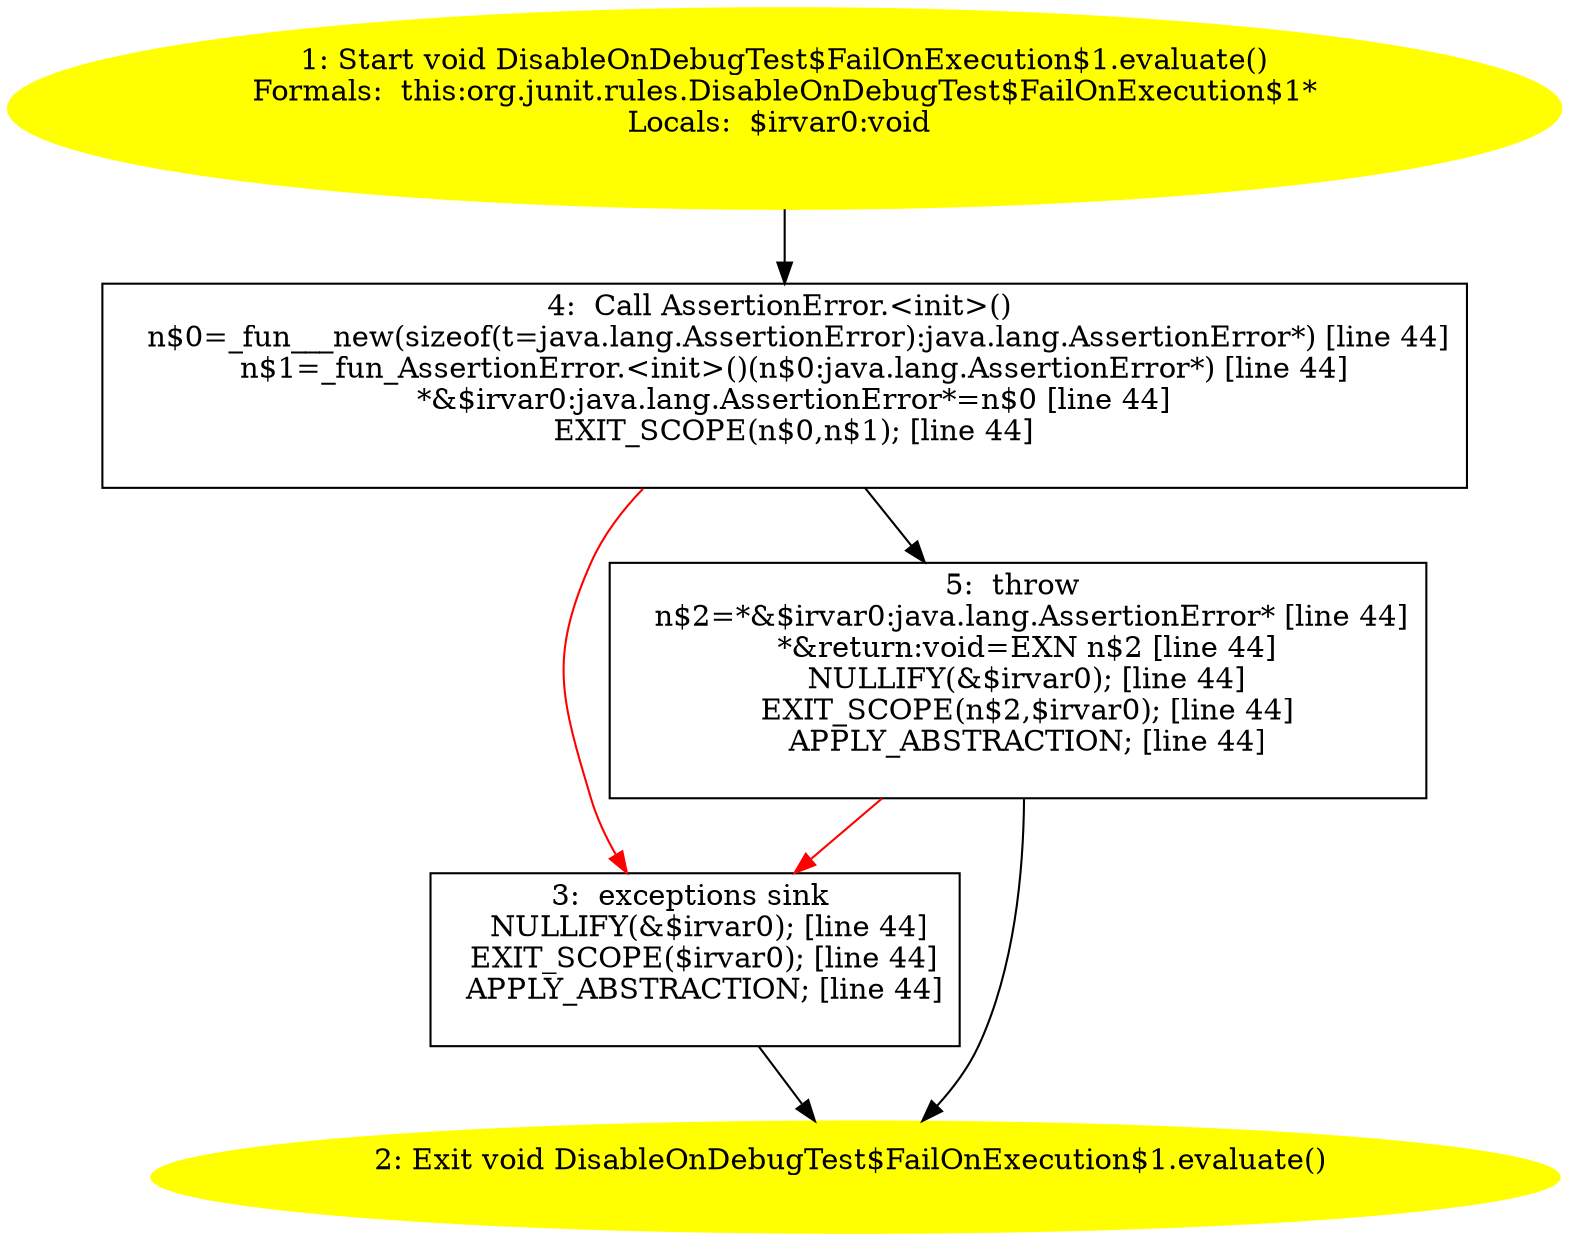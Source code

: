 /* @generated */
digraph cfg {
"org.junit.rules.DisableOnDebugTest$FailOnExecution$1.evaluate():void.7eced8c42243deb949f7b1be694d7779_1" [label="1: Start void DisableOnDebugTest$FailOnExecution$1.evaluate()\nFormals:  this:org.junit.rules.DisableOnDebugTest$FailOnExecution$1*\nLocals:  $irvar0:void \n  " color=yellow style=filled]
	

	 "org.junit.rules.DisableOnDebugTest$FailOnExecution$1.evaluate():void.7eced8c42243deb949f7b1be694d7779_1" -> "org.junit.rules.DisableOnDebugTest$FailOnExecution$1.evaluate():void.7eced8c42243deb949f7b1be694d7779_4" ;
"org.junit.rules.DisableOnDebugTest$FailOnExecution$1.evaluate():void.7eced8c42243deb949f7b1be694d7779_2" [label="2: Exit void DisableOnDebugTest$FailOnExecution$1.evaluate() \n  " color=yellow style=filled]
	

"org.junit.rules.DisableOnDebugTest$FailOnExecution$1.evaluate():void.7eced8c42243deb949f7b1be694d7779_3" [label="3:  exceptions sink \n   NULLIFY(&$irvar0); [line 44]\n  EXIT_SCOPE($irvar0); [line 44]\n  APPLY_ABSTRACTION; [line 44]\n " shape="box"]
	

	 "org.junit.rules.DisableOnDebugTest$FailOnExecution$1.evaluate():void.7eced8c42243deb949f7b1be694d7779_3" -> "org.junit.rules.DisableOnDebugTest$FailOnExecution$1.evaluate():void.7eced8c42243deb949f7b1be694d7779_2" ;
"org.junit.rules.DisableOnDebugTest$FailOnExecution$1.evaluate():void.7eced8c42243deb949f7b1be694d7779_4" [label="4:  Call AssertionError.<init>() \n   n$0=_fun___new(sizeof(t=java.lang.AssertionError):java.lang.AssertionError*) [line 44]\n  n$1=_fun_AssertionError.<init>()(n$0:java.lang.AssertionError*) [line 44]\n  *&$irvar0:java.lang.AssertionError*=n$0 [line 44]\n  EXIT_SCOPE(n$0,n$1); [line 44]\n " shape="box"]
	

	 "org.junit.rules.DisableOnDebugTest$FailOnExecution$1.evaluate():void.7eced8c42243deb949f7b1be694d7779_4" -> "org.junit.rules.DisableOnDebugTest$FailOnExecution$1.evaluate():void.7eced8c42243deb949f7b1be694d7779_5" ;
	 "org.junit.rules.DisableOnDebugTest$FailOnExecution$1.evaluate():void.7eced8c42243deb949f7b1be694d7779_4" -> "org.junit.rules.DisableOnDebugTest$FailOnExecution$1.evaluate():void.7eced8c42243deb949f7b1be694d7779_3" [color="red" ];
"org.junit.rules.DisableOnDebugTest$FailOnExecution$1.evaluate():void.7eced8c42243deb949f7b1be694d7779_5" [label="5:  throw \n   n$2=*&$irvar0:java.lang.AssertionError* [line 44]\n  *&return:void=EXN n$2 [line 44]\n  NULLIFY(&$irvar0); [line 44]\n  EXIT_SCOPE(n$2,$irvar0); [line 44]\n  APPLY_ABSTRACTION; [line 44]\n " shape="box"]
	

	 "org.junit.rules.DisableOnDebugTest$FailOnExecution$1.evaluate():void.7eced8c42243deb949f7b1be694d7779_5" -> "org.junit.rules.DisableOnDebugTest$FailOnExecution$1.evaluate():void.7eced8c42243deb949f7b1be694d7779_2" ;
	 "org.junit.rules.DisableOnDebugTest$FailOnExecution$1.evaluate():void.7eced8c42243deb949f7b1be694d7779_5" -> "org.junit.rules.DisableOnDebugTest$FailOnExecution$1.evaluate():void.7eced8c42243deb949f7b1be694d7779_3" [color="red" ];
}

